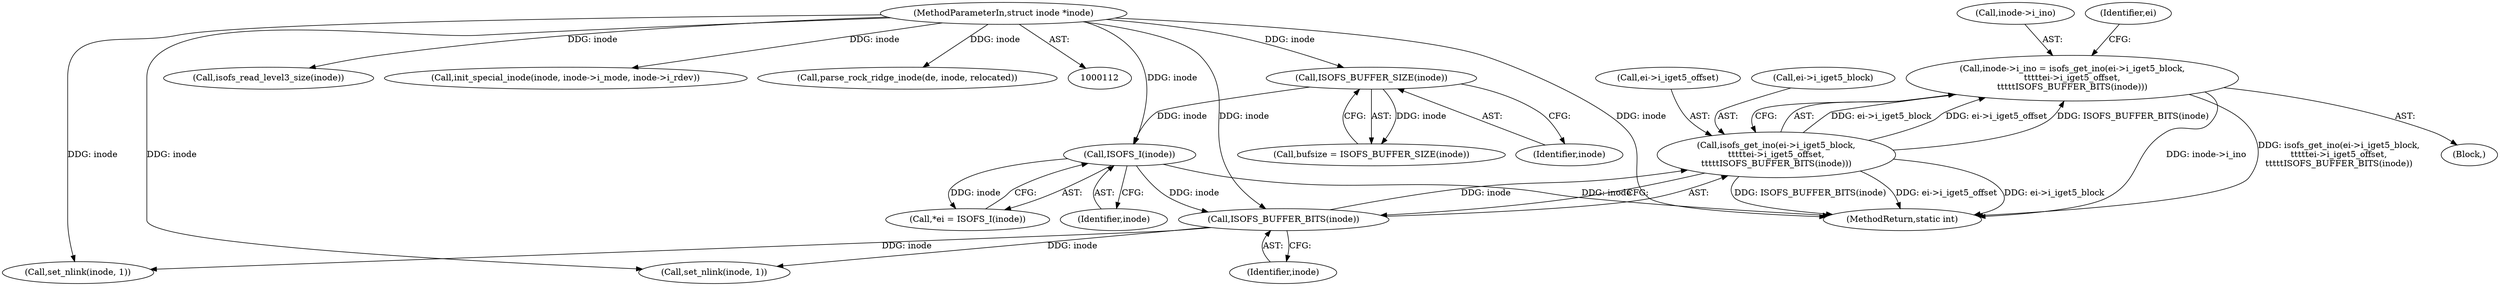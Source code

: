 digraph "0_linux_410dd3cf4c9b36f27ed4542ee18b1af5e68645a4_0@pointer" {
"1000261" [label="(Call,inode->i_ino = isofs_get_ino(ei->i_iget5_block,\n\t\t\t\t\tei->i_iget5_offset,\n\t\t\t\t\tISOFS_BUFFER_BITS(inode)))"];
"1000265" [label="(Call,isofs_get_ino(ei->i_iget5_block,\n\t\t\t\t\tei->i_iget5_offset,\n\t\t\t\t\tISOFS_BUFFER_BITS(inode)))"];
"1000272" [label="(Call,ISOFS_BUFFER_BITS(inode))"];
"1000153" [label="(Call,ISOFS_I(inode))"];
"1000130" [label="(Call,ISOFS_BUFFER_SIZE(inode))"];
"1000113" [label="(MethodParameterIn,struct inode *inode)"];
"1000154" [label="(Identifier,inode)"];
"1000272" [label="(Call,ISOFS_BUFFER_BITS(inode))"];
"1000409" [label="(Call,isofs_read_level3_size(inode))"];
"1000314" [label="(Call,set_nlink(inode, 1))"];
"1000153" [label="(Call,ISOFS_I(inode))"];
"1000704" [label="(Call,init_special_inode(inode, inode->i_mode, inode->i_rdev))"];
"1000115" [label="(Block,)"];
"1000273" [label="(Identifier,inode)"];
"1000265" [label="(Call,isofs_get_ino(ei->i_iget5_block,\n\t\t\t\t\tei->i_iget5_offset,\n\t\t\t\t\tISOFS_BUFFER_BITS(inode)))"];
"1000261" [label="(Call,inode->i_ino = isofs_get_ino(ei->i_iget5_block,\n\t\t\t\t\tei->i_iget5_offset,\n\t\t\t\t\tISOFS_BUFFER_BITS(inode)))"];
"1000346" [label="(Call,set_nlink(inode, 1))"];
"1000266" [label="(Call,ei->i_iget5_block)"];
"1000552" [label="(Call,parse_rock_ridge_inode(de, inode, relocated))"];
"1000113" [label="(MethodParameterIn,struct inode *inode)"];
"1000151" [label="(Call,*ei = ISOFS_I(inode))"];
"1000131" [label="(Identifier,inode)"];
"1000276" [label="(Identifier,ei)"];
"1000128" [label="(Call,bufsize = ISOFS_BUFFER_SIZE(inode))"];
"1000269" [label="(Call,ei->i_iget5_offset)"];
"1000727" [label="(MethodReturn,static int)"];
"1000130" [label="(Call,ISOFS_BUFFER_SIZE(inode))"];
"1000262" [label="(Call,inode->i_ino)"];
"1000261" -> "1000115"  [label="AST: "];
"1000261" -> "1000265"  [label="CFG: "];
"1000262" -> "1000261"  [label="AST: "];
"1000265" -> "1000261"  [label="AST: "];
"1000276" -> "1000261"  [label="CFG: "];
"1000261" -> "1000727"  [label="DDG: isofs_get_ino(ei->i_iget5_block,\n\t\t\t\t\tei->i_iget5_offset,\n\t\t\t\t\tISOFS_BUFFER_BITS(inode))"];
"1000261" -> "1000727"  [label="DDG: inode->i_ino"];
"1000265" -> "1000261"  [label="DDG: ei->i_iget5_block"];
"1000265" -> "1000261"  [label="DDG: ei->i_iget5_offset"];
"1000265" -> "1000261"  [label="DDG: ISOFS_BUFFER_BITS(inode)"];
"1000265" -> "1000272"  [label="CFG: "];
"1000266" -> "1000265"  [label="AST: "];
"1000269" -> "1000265"  [label="AST: "];
"1000272" -> "1000265"  [label="AST: "];
"1000265" -> "1000727"  [label="DDG: ei->i_iget5_offset"];
"1000265" -> "1000727"  [label="DDG: ei->i_iget5_block"];
"1000265" -> "1000727"  [label="DDG: ISOFS_BUFFER_BITS(inode)"];
"1000272" -> "1000265"  [label="DDG: inode"];
"1000272" -> "1000273"  [label="CFG: "];
"1000273" -> "1000272"  [label="AST: "];
"1000153" -> "1000272"  [label="DDG: inode"];
"1000113" -> "1000272"  [label="DDG: inode"];
"1000272" -> "1000314"  [label="DDG: inode"];
"1000272" -> "1000346"  [label="DDG: inode"];
"1000153" -> "1000151"  [label="AST: "];
"1000153" -> "1000154"  [label="CFG: "];
"1000154" -> "1000153"  [label="AST: "];
"1000151" -> "1000153"  [label="CFG: "];
"1000153" -> "1000727"  [label="DDG: inode"];
"1000153" -> "1000151"  [label="DDG: inode"];
"1000130" -> "1000153"  [label="DDG: inode"];
"1000113" -> "1000153"  [label="DDG: inode"];
"1000130" -> "1000128"  [label="AST: "];
"1000130" -> "1000131"  [label="CFG: "];
"1000131" -> "1000130"  [label="AST: "];
"1000128" -> "1000130"  [label="CFG: "];
"1000130" -> "1000128"  [label="DDG: inode"];
"1000113" -> "1000130"  [label="DDG: inode"];
"1000113" -> "1000112"  [label="AST: "];
"1000113" -> "1000727"  [label="DDG: inode"];
"1000113" -> "1000314"  [label="DDG: inode"];
"1000113" -> "1000346"  [label="DDG: inode"];
"1000113" -> "1000409"  [label="DDG: inode"];
"1000113" -> "1000552"  [label="DDG: inode"];
"1000113" -> "1000704"  [label="DDG: inode"];
}

